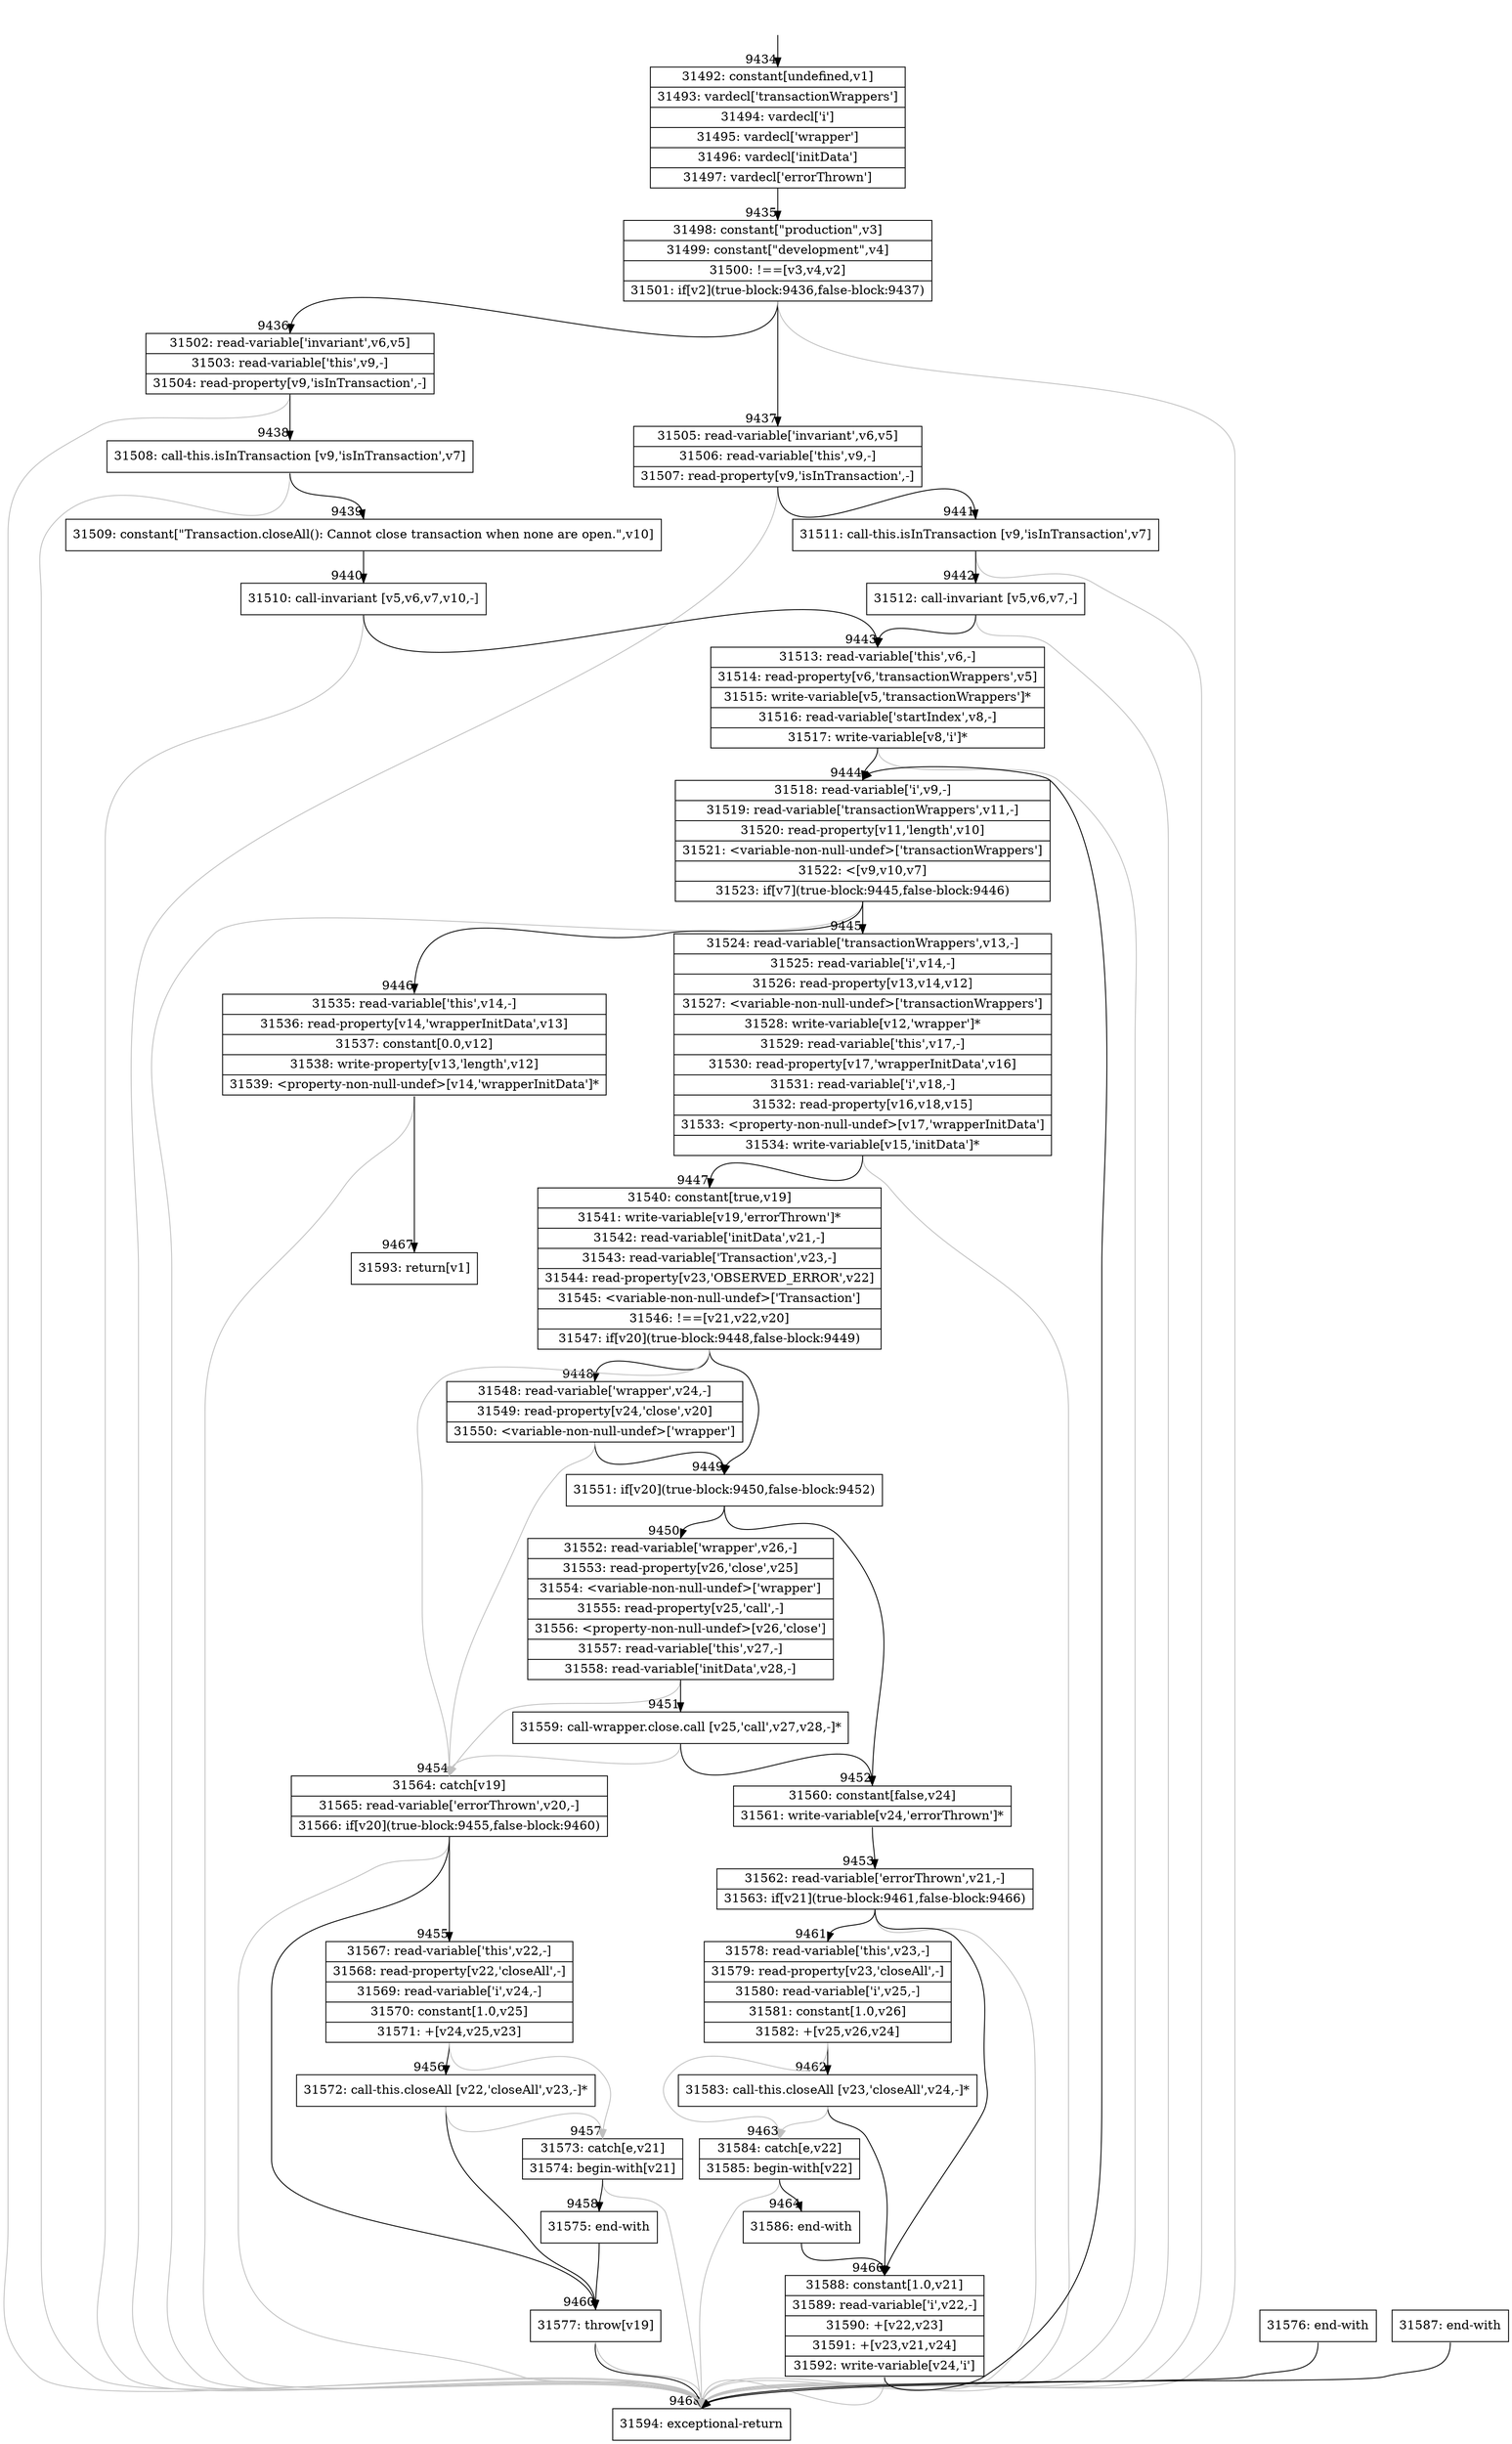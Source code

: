 digraph {
rankdir="TD"
BB_entry692[shape=none,label=""];
BB_entry692 -> BB9434 [tailport=s, headport=n, headlabel="    9434"]
BB9434 [shape=record label="{31492: constant[undefined,v1]|31493: vardecl['transactionWrappers']|31494: vardecl['i']|31495: vardecl['wrapper']|31496: vardecl['initData']|31497: vardecl['errorThrown']}" ] 
BB9434 -> BB9435 [tailport=s, headport=n, headlabel="      9435"]
BB9435 [shape=record label="{31498: constant[\"production\",v3]|31499: constant[\"development\",v4]|31500: !==[v3,v4,v2]|31501: if[v2](true-block:9436,false-block:9437)}" ] 
BB9435 -> BB9436 [tailport=s, headport=n, headlabel="      9436"]
BB9435 -> BB9437 [tailport=s, headport=n, headlabel="      9437"]
BB9435 -> BB9468 [tailport=s, headport=n, color=gray, headlabel="      9468"]
BB9436 [shape=record label="{31502: read-variable['invariant',v6,v5]|31503: read-variable['this',v9,-]|31504: read-property[v9,'isInTransaction',-]}" ] 
BB9436 -> BB9438 [tailport=s, headport=n, headlabel="      9438"]
BB9436 -> BB9468 [tailport=s, headport=n, color=gray]
BB9437 [shape=record label="{31505: read-variable['invariant',v6,v5]|31506: read-variable['this',v9,-]|31507: read-property[v9,'isInTransaction',-]}" ] 
BB9437 -> BB9441 [tailport=s, headport=n, headlabel="      9441"]
BB9437 -> BB9468 [tailport=s, headport=n, color=gray]
BB9438 [shape=record label="{31508: call-this.isInTransaction [v9,'isInTransaction',v7]}" ] 
BB9438 -> BB9439 [tailport=s, headport=n, headlabel="      9439"]
BB9438 -> BB9468 [tailport=s, headport=n, color=gray]
BB9439 [shape=record label="{31509: constant[\"Transaction.closeAll(): Cannot close transaction when none are open.\",v10]}" ] 
BB9439 -> BB9440 [tailport=s, headport=n, headlabel="      9440"]
BB9440 [shape=record label="{31510: call-invariant [v5,v6,v7,v10,-]}" ] 
BB9440 -> BB9443 [tailport=s, headport=n, headlabel="      9443"]
BB9440 -> BB9468 [tailport=s, headport=n, color=gray]
BB9441 [shape=record label="{31511: call-this.isInTransaction [v9,'isInTransaction',v7]}" ] 
BB9441 -> BB9442 [tailport=s, headport=n, headlabel="      9442"]
BB9441 -> BB9468 [tailport=s, headport=n, color=gray]
BB9442 [shape=record label="{31512: call-invariant [v5,v6,v7,-]}" ] 
BB9442 -> BB9443 [tailport=s, headport=n]
BB9442 -> BB9468 [tailport=s, headport=n, color=gray]
BB9443 [shape=record label="{31513: read-variable['this',v6,-]|31514: read-property[v6,'transactionWrappers',v5]|31515: write-variable[v5,'transactionWrappers']*|31516: read-variable['startIndex',v8,-]|31517: write-variable[v8,'i']*}" ] 
BB9443 -> BB9444 [tailport=s, headport=n, headlabel="      9444"]
BB9443 -> BB9468 [tailport=s, headport=n, color=gray]
BB9444 [shape=record label="{31518: read-variable['i',v9,-]|31519: read-variable['transactionWrappers',v11,-]|31520: read-property[v11,'length',v10]|31521: \<variable-non-null-undef\>['transactionWrappers']|31522: \<[v9,v10,v7]|31523: if[v7](true-block:9445,false-block:9446)}" ] 
BB9444 -> BB9445 [tailport=s, headport=n, headlabel="      9445"]
BB9444 -> BB9446 [tailport=s, headport=n, headlabel="      9446"]
BB9444 -> BB9468 [tailport=s, headport=n, color=gray]
BB9445 [shape=record label="{31524: read-variable['transactionWrappers',v13,-]|31525: read-variable['i',v14,-]|31526: read-property[v13,v14,v12]|31527: \<variable-non-null-undef\>['transactionWrappers']|31528: write-variable[v12,'wrapper']*|31529: read-variable['this',v17,-]|31530: read-property[v17,'wrapperInitData',v16]|31531: read-variable['i',v18,-]|31532: read-property[v16,v18,v15]|31533: \<property-non-null-undef\>[v17,'wrapperInitData']|31534: write-variable[v15,'initData']*}" ] 
BB9445 -> BB9447 [tailport=s, headport=n, headlabel="      9447"]
BB9445 -> BB9468 [tailport=s, headport=n, color=gray]
BB9446 [shape=record label="{31535: read-variable['this',v14,-]|31536: read-property[v14,'wrapperInitData',v13]|31537: constant[0.0,v12]|31538: write-property[v13,'length',v12]|31539: \<property-non-null-undef\>[v14,'wrapperInitData']*}" ] 
BB9446 -> BB9467 [tailport=s, headport=n, headlabel="      9467"]
BB9446 -> BB9468 [tailport=s, headport=n, color=gray]
BB9447 [shape=record label="{31540: constant[true,v19]|31541: write-variable[v19,'errorThrown']*|31542: read-variable['initData',v21,-]|31543: read-variable['Transaction',v23,-]|31544: read-property[v23,'OBSERVED_ERROR',v22]|31545: \<variable-non-null-undef\>['Transaction']|31546: !==[v21,v22,v20]|31547: if[v20](true-block:9448,false-block:9449)}" ] 
BB9447 -> BB9449 [tailport=s, headport=n, headlabel="      9449"]
BB9447 -> BB9448 [tailport=s, headport=n, headlabel="      9448"]
BB9447 -> BB9454 [tailport=s, headport=n, color=gray, headlabel="      9454"]
BB9448 [shape=record label="{31548: read-variable['wrapper',v24,-]|31549: read-property[v24,'close',v20]|31550: \<variable-non-null-undef\>['wrapper']}" ] 
BB9448 -> BB9449 [tailport=s, headport=n]
BB9448 -> BB9454 [tailport=s, headport=n, color=gray]
BB9449 [shape=record label="{31551: if[v20](true-block:9450,false-block:9452)}" ] 
BB9449 -> BB9450 [tailport=s, headport=n, headlabel="      9450"]
BB9449 -> BB9452 [tailport=s, headport=n, headlabel="      9452"]
BB9450 [shape=record label="{31552: read-variable['wrapper',v26,-]|31553: read-property[v26,'close',v25]|31554: \<variable-non-null-undef\>['wrapper']|31555: read-property[v25,'call',-]|31556: \<property-non-null-undef\>[v26,'close']|31557: read-variable['this',v27,-]|31558: read-variable['initData',v28,-]}" ] 
BB9450 -> BB9451 [tailport=s, headport=n, headlabel="      9451"]
BB9450 -> BB9454 [tailport=s, headport=n, color=gray]
BB9451 [shape=record label="{31559: call-wrapper.close.call [v25,'call',v27,v28,-]*}" ] 
BB9451 -> BB9452 [tailport=s, headport=n]
BB9451 -> BB9454 [tailport=s, headport=n, color=gray]
BB9452 [shape=record label="{31560: constant[false,v24]|31561: write-variable[v24,'errorThrown']*}" ] 
BB9452 -> BB9453 [tailport=s, headport=n, headlabel="      9453"]
BB9453 [shape=record label="{31562: read-variable['errorThrown',v21,-]|31563: if[v21](true-block:9461,false-block:9466)}" ] 
BB9453 -> BB9461 [tailport=s, headport=n, headlabel="      9461"]
BB9453 -> BB9466 [tailport=s, headport=n, headlabel="      9466"]
BB9453 -> BB9468 [tailport=s, headport=n, color=gray]
BB9454 [shape=record label="{31564: catch[v19]|31565: read-variable['errorThrown',v20,-]|31566: if[v20](true-block:9455,false-block:9460)}" ] 
BB9454 -> BB9455 [tailport=s, headport=n, headlabel="      9455"]
BB9454 -> BB9460 [tailport=s, headport=n, headlabel="      9460"]
BB9454 -> BB9468 [tailport=s, headport=n, color=gray]
BB9455 [shape=record label="{31567: read-variable['this',v22,-]|31568: read-property[v22,'closeAll',-]|31569: read-variable['i',v24,-]|31570: constant[1.0,v25]|31571: +[v24,v25,v23]}" ] 
BB9455 -> BB9456 [tailport=s, headport=n, headlabel="      9456"]
BB9455 -> BB9457 [tailport=s, headport=n, color=gray, headlabel="      9457"]
BB9456 [shape=record label="{31572: call-this.closeAll [v22,'closeAll',v23,-]*}" ] 
BB9456 -> BB9460 [tailport=s, headport=n]
BB9456 -> BB9457 [tailport=s, headport=n, color=gray]
BB9457 [shape=record label="{31573: catch[e,v21]|31574: begin-with[v21]}" ] 
BB9457 -> BB9458 [tailport=s, headport=n, headlabel="      9458"]
BB9457 -> BB9468 [tailport=s, headport=n, color=gray]
BB9458 [shape=record label="{31575: end-with}" ] 
BB9458 -> BB9460 [tailport=s, headport=n]
BB9459 [shape=record label="{31576: end-with}" ] 
BB9459 -> BB9468 [tailport=s, headport=n]
BB9460 [shape=record label="{31577: throw[v19]}" ] 
BB9460 -> BB9468 [tailport=s, headport=n]
BB9460 -> BB9468 [tailport=s, headport=n, color=gray]
BB9461 [shape=record label="{31578: read-variable['this',v23,-]|31579: read-property[v23,'closeAll',-]|31580: read-variable['i',v25,-]|31581: constant[1.0,v26]|31582: +[v25,v26,v24]}" ] 
BB9461 -> BB9462 [tailport=s, headport=n, headlabel="      9462"]
BB9461 -> BB9463 [tailport=s, headport=n, color=gray, headlabel="      9463"]
BB9462 [shape=record label="{31583: call-this.closeAll [v23,'closeAll',v24,-]*}" ] 
BB9462 -> BB9466 [tailport=s, headport=n]
BB9462 -> BB9463 [tailport=s, headport=n, color=gray]
BB9463 [shape=record label="{31584: catch[e,v22]|31585: begin-with[v22]}" ] 
BB9463 -> BB9464 [tailport=s, headport=n, headlabel="      9464"]
BB9463 -> BB9468 [tailport=s, headport=n, color=gray]
BB9464 [shape=record label="{31586: end-with}" ] 
BB9464 -> BB9466 [tailport=s, headport=n]
BB9465 [shape=record label="{31587: end-with}" ] 
BB9465 -> BB9468 [tailport=s, headport=n]
BB9466 [shape=record label="{31588: constant[1.0,v21]|31589: read-variable['i',v22,-]|31590: +[v22,v23]|31591: +[v23,v21,v24]|31592: write-variable[v24,'i']}" ] 
BB9466 -> BB9444 [tailport=s, headport=n]
BB9466 -> BB9468 [tailport=s, headport=n, color=gray]
BB9467 [shape=record label="{31593: return[v1]}" ] 
BB9468 [shape=record label="{31594: exceptional-return}" ] 
//#$~ 16771
}
